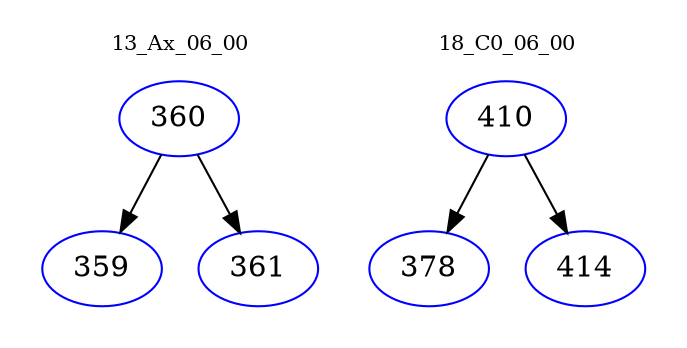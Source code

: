 digraph{
subgraph cluster_0 {
color = white
label = "13_Ax_06_00";
fontsize=10;
T0_360 [label="360", color="blue"]
T0_360 -> T0_359 [color="black"]
T0_359 [label="359", color="blue"]
T0_360 -> T0_361 [color="black"]
T0_361 [label="361", color="blue"]
}
subgraph cluster_1 {
color = white
label = "18_C0_06_00";
fontsize=10;
T1_410 [label="410", color="blue"]
T1_410 -> T1_378 [color="black"]
T1_378 [label="378", color="blue"]
T1_410 -> T1_414 [color="black"]
T1_414 [label="414", color="blue"]
}
}
